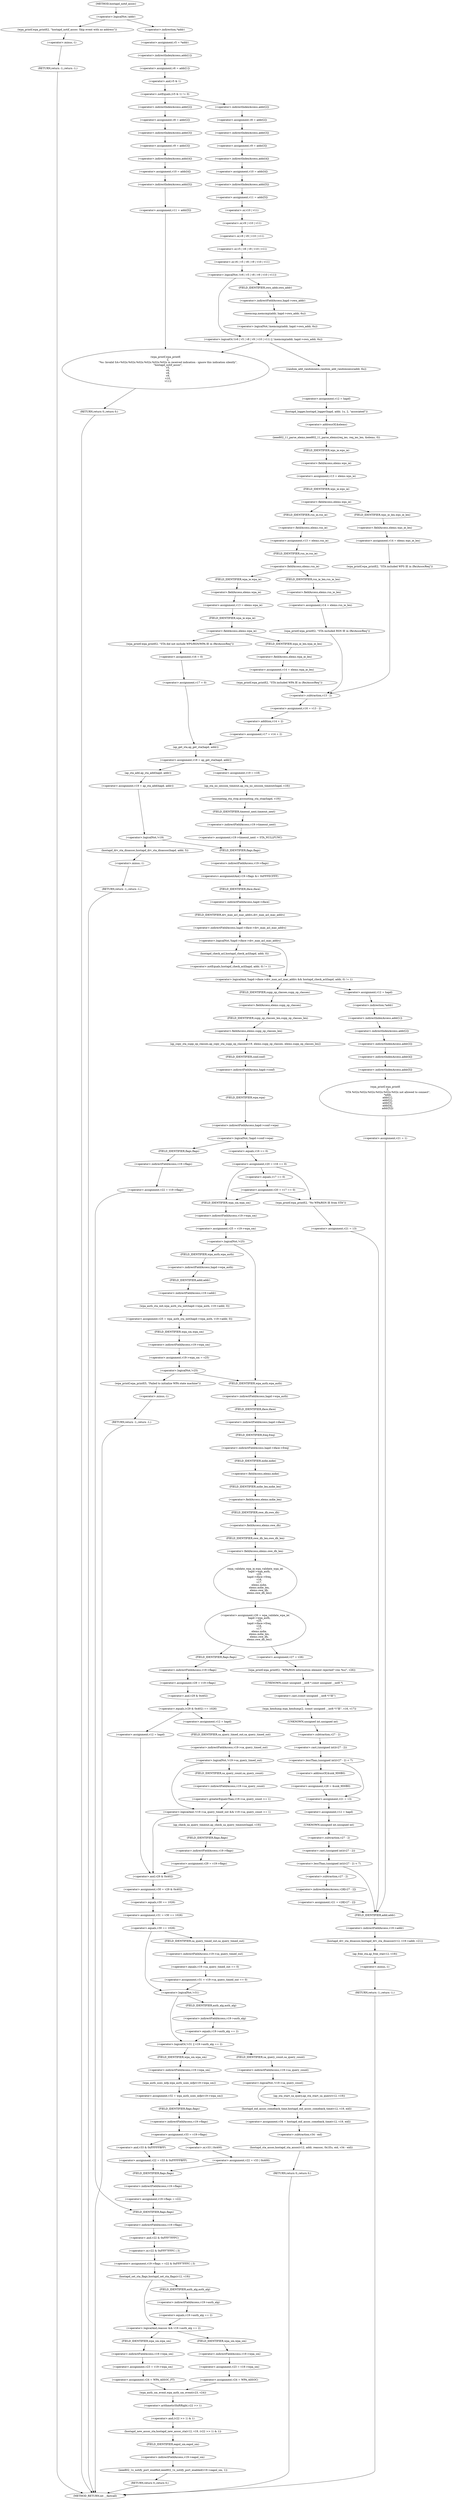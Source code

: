 digraph hostapd_notif_assoc {  
"1000169" [label = "(<operator>.logicalNot,!addr)" ]
"1000172" [label = "(wpa_printf,wpa_printf(2, \"hostapd_notif_assoc: Skip event with no address\"))" ]
"1000175" [label = "(RETURN,return -1;,return -1;)" ]
"1000176" [label = "(<operator>.minus,-1)" ]
"1000178" [label = "(<operator>.assignment,v5 = *addr)" ]
"1000180" [label = "(<operator>.indirection,*addr)" ]
"1000182" [label = "(<operator>.assignment,v6 = addr[1])" ]
"1000184" [label = "(<operator>.indirectIndexAccess,addr[1])" ]
"1000188" [label = "(<operator>.notEquals,(v5 & 1) != 0)" ]
"1000189" [label = "(<operator>.and,v5 & 1)" ]
"1000194" [label = "(<operator>.assignment,v8 = addr[2])" ]
"1000196" [label = "(<operator>.indirectIndexAccess,addr[2])" ]
"1000199" [label = "(<operator>.assignment,v9 = addr[3])" ]
"1000201" [label = "(<operator>.indirectIndexAccess,addr[3])" ]
"1000204" [label = "(<operator>.assignment,v10 = addr[4])" ]
"1000206" [label = "(<operator>.indirectIndexAccess,addr[4])" ]
"1000209" [label = "(<operator>.assignment,v11 = addr[5])" ]
"1000211" [label = "(<operator>.indirectIndexAccess,addr[5])" ]
"1000215" [label = "(wpa_printf,wpa_printf(\n      2,\n      \"%s: Invalid SA=%02x:%02x:%02x:%02x:%02x:%02x in received indication - ignore this indication silently\",\n      \"hostapd_notif_assoc\",\n      v5,\n      v6,\n      v8,\n      v9,\n      v10,\n      v11))" ]
"1000225" [label = "(RETURN,return 0;,return 0;)" ]
"1000227" [label = "(<operator>.assignment,v8 = addr[2])" ]
"1000229" [label = "(<operator>.indirectIndexAccess,addr[2])" ]
"1000232" [label = "(<operator>.assignment,v9 = addr[3])" ]
"1000234" [label = "(<operator>.indirectIndexAccess,addr[3])" ]
"1000237" [label = "(<operator>.assignment,v10 = addr[4])" ]
"1000239" [label = "(<operator>.indirectIndexAccess,addr[4])" ]
"1000242" [label = "(<operator>.assignment,v11 = addr[5])" ]
"1000244" [label = "(<operator>.indirectIndexAccess,addr[5])" ]
"1000248" [label = "(<operator>.logicalOr,!(v6 | v5 | v8 | v9 | v10 | v11) || !memcmp(addr, hapd->own_addr, 6u))" ]
"1000249" [label = "(<operator>.logicalNot,!(v6 | v5 | v8 | v9 | v10 | v11))" ]
"1000250" [label = "(<operator>.or,v6 | v5 | v8 | v9 | v10 | v11)" ]
"1000252" [label = "(<operator>.or,v5 | v8 | v9 | v10 | v11)" ]
"1000254" [label = "(<operator>.or,v8 | v9 | v10 | v11)" ]
"1000256" [label = "(<operator>.or,v9 | v10 | v11)" ]
"1000258" [label = "(<operator>.or,v10 | v11)" ]
"1000261" [label = "(<operator>.logicalNot,!memcmp(addr, hapd->own_addr, 6u))" ]
"1000262" [label = "(memcmp,memcmp(addr, hapd->own_addr, 6u))" ]
"1000264" [label = "(<operator>.indirectFieldAccess,hapd->own_addr)" ]
"1000266" [label = "(FIELD_IDENTIFIER,own_addr,own_addr)" ]
"1000269" [label = "(random_add_randomness,random_add_randomness(addr, 6u))" ]
"1000272" [label = "(<operator>.assignment,v12 = hapd)" ]
"1000275" [label = "(hostapd_logger,hostapd_logger(hapd, addr, 1u, 2, \"associated\"))" ]
"1000281" [label = "(ieee802_11_parse_elems,ieee802_11_parse_elems(req_ies, req_ies_len, &elems, 0))" ]
"1000284" [label = "(<operator>.addressOf,&elems)" ]
"1000287" [label = "(<operator>.assignment,v13 = elems.wps_ie)" ]
"1000289" [label = "(<operator>.fieldAccess,elems.wps_ie)" ]
"1000291" [label = "(FIELD_IDENTIFIER,wps_ie,wps_ie)" ]
"1000293" [label = "(<operator>.fieldAccess,elems.wps_ie)" ]
"1000295" [label = "(FIELD_IDENTIFIER,wps_ie,wps_ie)" ]
"1000297" [label = "(<operator>.assignment,v14 = elems.wps_ie_len)" ]
"1000299" [label = "(<operator>.fieldAccess,elems.wps_ie_len)" ]
"1000301" [label = "(FIELD_IDENTIFIER,wps_ie_len,wps_ie_len)" ]
"1000302" [label = "(wpa_printf,wpa_printf(2, \"STA included WPS IE in (Re)AssocReq\"))" ]
"1000306" [label = "(<operator>.assignment,v16 = v13 - 2)" ]
"1000308" [label = "(<operator>.subtraction,v13 - 2)" ]
"1000311" [label = "(<operator>.assignment,v17 = v14 + 2)" ]
"1000313" [label = "(<operator>.addition,v14 + 2)" ]
"1000317" [label = "(<operator>.assignment,v13 = elems.rsn_ie)" ]
"1000319" [label = "(<operator>.fieldAccess,elems.rsn_ie)" ]
"1000321" [label = "(FIELD_IDENTIFIER,rsn_ie,rsn_ie)" ]
"1000323" [label = "(<operator>.fieldAccess,elems.rsn_ie)" ]
"1000325" [label = "(FIELD_IDENTIFIER,rsn_ie,rsn_ie)" ]
"1000327" [label = "(<operator>.assignment,v14 = elems.rsn_ie_len)" ]
"1000329" [label = "(<operator>.fieldAccess,elems.rsn_ie_len)" ]
"1000331" [label = "(FIELD_IDENTIFIER,rsn_ie_len,rsn_ie_len)" ]
"1000332" [label = "(wpa_printf,wpa_printf(2, \"STA included RSN IE in (Re)AssocReq\"))" ]
"1000336" [label = "(<operator>.assignment,v13 = elems.wpa_ie)" ]
"1000338" [label = "(<operator>.fieldAccess,elems.wpa_ie)" ]
"1000340" [label = "(FIELD_IDENTIFIER,wpa_ie,wpa_ie)" ]
"1000342" [label = "(<operator>.fieldAccess,elems.wpa_ie)" ]
"1000344" [label = "(FIELD_IDENTIFIER,wpa_ie,wpa_ie)" ]
"1000346" [label = "(<operator>.assignment,v14 = elems.wpa_ie_len)" ]
"1000348" [label = "(<operator>.fieldAccess,elems.wpa_ie_len)" ]
"1000350" [label = "(FIELD_IDENTIFIER,wpa_ie_len,wpa_ie_len)" ]
"1000351" [label = "(wpa_printf,wpa_printf(2, \"STA included WPA IE in (Re)AssocReq\"))" ]
"1000355" [label = "(wpa_printf,wpa_printf(2, \"STA did not include WPS/RSN/WPA IE in (Re)AssocReq\"))" ]
"1000358" [label = "(<operator>.assignment,v16 = 0)" ]
"1000361" [label = "(<operator>.assignment,v17 = 0)" ]
"1000365" [label = "(<operator>.assignment,v18 = ap_get_sta(hapd, addr))" ]
"1000367" [label = "(ap_get_sta,ap_get_sta(hapd, addr))" ]
"1000373" [label = "(<operator>.assignment,v19 = v18)" ]
"1000376" [label = "(ap_sta_no_session_timeout,ap_sta_no_session_timeout(hapd, v18))" ]
"1000379" [label = "(accounting_sta_stop,accounting_sta_stop(hapd, v19))" ]
"1000382" [label = "(<operator>.assignment,v19->timeout_next = STA_NULLFUNC)" ]
"1000383" [label = "(<operator>.indirectFieldAccess,v19->timeout_next)" ]
"1000385" [label = "(FIELD_IDENTIFIER,timeout_next,timeout_next)" ]
"1000389" [label = "(<operator>.assignment,v19 = ap_sta_add(hapd, addr))" ]
"1000391" [label = "(ap_sta_add,ap_sta_add(hapd, addr))" ]
"1000395" [label = "(<operator>.logicalNot,!v19)" ]
"1000398" [label = "(hostapd_drv_sta_disassoc,hostapd_drv_sta_disassoc(hapd, addr, 5))" ]
"1000402" [label = "(RETURN,return -1;,return -1;)" ]
"1000403" [label = "(<operator>.minus,-1)" ]
"1000405" [label = "(<operators>.assignmentAnd,v19->flags &= 0xFFFECFFF)" ]
"1000406" [label = "(<operator>.indirectFieldAccess,v19->flags)" ]
"1000408" [label = "(FIELD_IDENTIFIER,flags,flags)" ]
"1000411" [label = "(<operator>.logicalAnd,!hapd->iface->drv_max_acl_mac_addrs && hostapd_check_acl(hapd, addr, 0) != 1)" ]
"1000412" [label = "(<operator>.logicalNot,!hapd->iface->drv_max_acl_mac_addrs)" ]
"1000413" [label = "(<operator>.indirectFieldAccess,hapd->iface->drv_max_acl_mac_addrs)" ]
"1000414" [label = "(<operator>.indirectFieldAccess,hapd->iface)" ]
"1000416" [label = "(FIELD_IDENTIFIER,iface,iface)" ]
"1000417" [label = "(FIELD_IDENTIFIER,drv_max_acl_mac_addrs,drv_max_acl_mac_addrs)" ]
"1000418" [label = "(<operator>.notEquals,hostapd_check_acl(hapd, addr, 0) != 1)" ]
"1000419" [label = "(hostapd_check_acl,hostapd_check_acl(hapd, addr, 0))" ]
"1000425" [label = "(<operator>.assignment,v12 = hapd)" ]
"1000428" [label = "(wpa_printf,wpa_printf(\n      3,\n      \"STA %02x:%02x:%02x:%02x:%02x:%02x not allowed to connect\",\n      *addr,\n      addr[1],\n      addr[2],\n      addr[3],\n      addr[4],\n      addr[5]))" ]
"1000431" [label = "(<operator>.indirection,*addr)" ]
"1000433" [label = "(<operator>.indirectIndexAccess,addr[1])" ]
"1000436" [label = "(<operator>.indirectIndexAccess,addr[2])" ]
"1000439" [label = "(<operator>.indirectIndexAccess,addr[3])" ]
"1000442" [label = "(<operator>.indirectIndexAccess,addr[4])" ]
"1000445" [label = "(<operator>.indirectIndexAccess,addr[5])" ]
"1000448" [label = "(<operator>.assignment,v21 = 1)" ]
"1000452" [label = "(ap_copy_sta_supp_op_classes,ap_copy_sta_supp_op_classes(v19, elems.supp_op_classes, elems.supp_op_classes_len))" ]
"1000454" [label = "(<operator>.fieldAccess,elems.supp_op_classes)" ]
"1000456" [label = "(FIELD_IDENTIFIER,supp_op_classes,supp_op_classes)" ]
"1000457" [label = "(<operator>.fieldAccess,elems.supp_op_classes_len)" ]
"1000459" [label = "(FIELD_IDENTIFIER,supp_op_classes_len,supp_op_classes_len)" ]
"1000461" [label = "(<operator>.logicalNot,!hapd->conf->wpa)" ]
"1000462" [label = "(<operator>.indirectFieldAccess,hapd->conf->wpa)" ]
"1000463" [label = "(<operator>.indirectFieldAccess,hapd->conf)" ]
"1000465" [label = "(FIELD_IDENTIFIER,conf,conf)" ]
"1000466" [label = "(FIELD_IDENTIFIER,wpa,wpa)" ]
"1000468" [label = "(<operator>.assignment,v22 = v19->flags)" ]
"1000470" [label = "(<operator>.indirectFieldAccess,v19->flags)" ]
"1000472" [label = "(FIELD_IDENTIFIER,flags,flags)" ]
"1000474" [label = "(<operator>.assignment,v20 = v16 == 0)" ]
"1000476" [label = "(<operator>.equals,v16 == 0)" ]
"1000481" [label = "(<operator>.assignment,v20 = v17 == 0)" ]
"1000483" [label = "(<operator>.equals,v17 == 0)" ]
"1000489" [label = "(wpa_printf,wpa_printf(2, \"No WPA/RSN IE from STA\"))" ]
"1000492" [label = "(<operator>.assignment,v21 = 13)" ]
"1000496" [label = "(hostapd_drv_sta_disassoc,hostapd_drv_sta_disassoc(v12, v19->addr, v21))" ]
"1000498" [label = "(<operator>.indirectFieldAccess,v19->addr)" ]
"1000500" [label = "(FIELD_IDENTIFIER,addr,addr)" ]
"1000502" [label = "(ap_free_sta,ap_free_sta(v12, v19))" ]
"1000505" [label = "(RETURN,return -1;,return -1;)" ]
"1000506" [label = "(<operator>.minus,-1)" ]
"1000508" [label = "(<operator>.assignment,v25 = v19->wpa_sm)" ]
"1000510" [label = "(<operator>.indirectFieldAccess,v19->wpa_sm)" ]
"1000512" [label = "(FIELD_IDENTIFIER,wpa_sm,wpa_sm)" ]
"1000514" [label = "(<operator>.logicalNot,!v25)" ]
"1000517" [label = "(<operator>.assignment,v25 = wpa_auth_sta_init(hapd->wpa_auth, v19->addr, 0))" ]
"1000519" [label = "(wpa_auth_sta_init,wpa_auth_sta_init(hapd->wpa_auth, v19->addr, 0))" ]
"1000520" [label = "(<operator>.indirectFieldAccess,hapd->wpa_auth)" ]
"1000522" [label = "(FIELD_IDENTIFIER,wpa_auth,wpa_auth)" ]
"1000523" [label = "(<operator>.indirectFieldAccess,v19->addr)" ]
"1000525" [label = "(FIELD_IDENTIFIER,addr,addr)" ]
"1000527" [label = "(<operator>.assignment,v19->wpa_sm = v25)" ]
"1000528" [label = "(<operator>.indirectFieldAccess,v19->wpa_sm)" ]
"1000530" [label = "(FIELD_IDENTIFIER,wpa_sm,wpa_sm)" ]
"1000533" [label = "(<operator>.logicalNot,!v25)" ]
"1000536" [label = "(wpa_printf,wpa_printf(5, \"Failed to initialize WPA state machine\"))" ]
"1000539" [label = "(RETURN,return -1;,return -1;)" ]
"1000540" [label = "(<operator>.minus,-1)" ]
"1000542" [label = "(<operator>.assignment,v26 = wpa_validate_wpa_ie(\n          hapd->wpa_auth,\n          v25,\n          hapd->iface->freq,\n          v16,\n          v17,\n          elems.mdie,\n          elems.mdie_len,\n          elems.owe_dh,\n          elems.owe_dh_len))" ]
"1000544" [label = "(wpa_validate_wpa_ie,wpa_validate_wpa_ie(\n          hapd->wpa_auth,\n          v25,\n          hapd->iface->freq,\n          v16,\n          v17,\n          elems.mdie,\n          elems.mdie_len,\n          elems.owe_dh,\n          elems.owe_dh_len))" ]
"1000545" [label = "(<operator>.indirectFieldAccess,hapd->wpa_auth)" ]
"1000547" [label = "(FIELD_IDENTIFIER,wpa_auth,wpa_auth)" ]
"1000549" [label = "(<operator>.indirectFieldAccess,hapd->iface->freq)" ]
"1000550" [label = "(<operator>.indirectFieldAccess,hapd->iface)" ]
"1000552" [label = "(FIELD_IDENTIFIER,iface,iface)" ]
"1000553" [label = "(FIELD_IDENTIFIER,freq,freq)" ]
"1000556" [label = "(<operator>.fieldAccess,elems.mdie)" ]
"1000558" [label = "(FIELD_IDENTIFIER,mdie,mdie)" ]
"1000559" [label = "(<operator>.fieldAccess,elems.mdie_len)" ]
"1000561" [label = "(FIELD_IDENTIFIER,mdie_len,mdie_len)" ]
"1000562" [label = "(<operator>.fieldAccess,elems.owe_dh)" ]
"1000564" [label = "(FIELD_IDENTIFIER,owe_dh,owe_dh)" ]
"1000565" [label = "(<operator>.fieldAccess,elems.owe_dh_len)" ]
"1000567" [label = "(FIELD_IDENTIFIER,owe_dh_len,owe_dh_len)" ]
"1000571" [label = "(<operator>.assignment,v27 = v26)" ]
"1000574" [label = "(wpa_printf,wpa_printf(2, \"WPA/RSN information element rejected? (res %u)\", v26))" ]
"1000578" [label = "(wpa_hexdump,wpa_hexdump(2, (const unsigned __int8 *)\"IE\", v16, v17))" ]
"1000580" [label = "(<operator>.cast,(const unsigned __int8 *)\"IE\")" ]
"1000581" [label = "(UNKNOWN,const unsigned __int8 *,const unsigned __int8 *)" ]
"1000586" [label = "(<operator>.lessThan,(unsigned int)(v27 - 2) < 7)" ]
"1000587" [label = "(<operator>.cast,(unsigned int)(v27 - 2))" ]
"1000588" [label = "(UNKNOWN,unsigned int,unsigned int)" ]
"1000589" [label = "(<operator>.subtraction,v27 - 2)" ]
"1000593" [label = "(<operator>.assignment,v28 = &unk_9D0B0)" ]
"1000595" [label = "(<operator>.addressOf,&unk_9D0B0)" ]
"1000597" [label = "(<operator>.assignment,v21 = 13)" ]
"1000600" [label = "(<operator>.assignment,v12 = hapd)" ]
"1000604" [label = "(<operator>.lessThan,(unsigned int)(v27 - 2) < 7)" ]
"1000605" [label = "(<operator>.cast,(unsigned int)(v27 - 2))" ]
"1000606" [label = "(UNKNOWN,unsigned int,unsigned int)" ]
"1000607" [label = "(<operator>.subtraction,v27 - 2)" ]
"1000611" [label = "(<operator>.assignment,v21 = v28[v27 - 2])" ]
"1000613" [label = "(<operator>.indirectIndexAccess,v28[v27 - 2])" ]
"1000615" [label = "(<operator>.subtraction,v27 - 2)" ]
"1000619" [label = "(<operator>.assignment,v29 = v19->flags)" ]
"1000621" [label = "(<operator>.indirectFieldAccess,v19->flags)" ]
"1000623" [label = "(FIELD_IDENTIFIER,flags,flags)" ]
"1000625" [label = "(<operator>.equals,(v29 & 0x402) == 1026)" ]
"1000626" [label = "(<operator>.and,v29 & 0x402)" ]
"1000631" [label = "(<operator>.assignment,v12 = hapd)" ]
"1000635" [label = "(<operator>.logicalAnd,!v19->sa_query_timed_out && v19->sa_query_count >= 1)" ]
"1000636" [label = "(<operator>.logicalNot,!v19->sa_query_timed_out)" ]
"1000637" [label = "(<operator>.indirectFieldAccess,v19->sa_query_timed_out)" ]
"1000639" [label = "(FIELD_IDENTIFIER,sa_query_timed_out,sa_query_timed_out)" ]
"1000640" [label = "(<operator>.greaterEqualsThan,v19->sa_query_count >= 1)" ]
"1000641" [label = "(<operator>.indirectFieldAccess,v19->sa_query_count)" ]
"1000643" [label = "(FIELD_IDENTIFIER,sa_query_count,sa_query_count)" ]
"1000646" [label = "(ap_check_sa_query_timeout,ap_check_sa_query_timeout(hapd, v19))" ]
"1000649" [label = "(<operator>.assignment,v29 = v19->flags)" ]
"1000651" [label = "(<operator>.indirectFieldAccess,v19->flags)" ]
"1000653" [label = "(FIELD_IDENTIFIER,flags,flags)" ]
"1000656" [label = "(<operator>.assignment,v12 = hapd)" ]
"1000659" [label = "(<operator>.assignment,v30 = v29 & 0x402)" ]
"1000661" [label = "(<operator>.and,v29 & 0x402)" ]
"1000664" [label = "(<operator>.assignment,v31 = v30 == 1026)" ]
"1000666" [label = "(<operator>.equals,v30 == 1026)" ]
"1000670" [label = "(<operator>.equals,v30 == 1026)" ]
"1000673" [label = "(<operator>.assignment,v31 = v19->sa_query_timed_out == 0)" ]
"1000675" [label = "(<operator>.equals,v19->sa_query_timed_out == 0)" ]
"1000676" [label = "(<operator>.indirectFieldAccess,v19->sa_query_timed_out)" ]
"1000678" [label = "(FIELD_IDENTIFIER,sa_query_timed_out,sa_query_timed_out)" ]
"1000681" [label = "(<operator>.logicalOr,!v31 || v19->auth_alg == 2)" ]
"1000682" [label = "(<operator>.logicalNot,!v31)" ]
"1000684" [label = "(<operator>.equals,v19->auth_alg == 2)" ]
"1000685" [label = "(<operator>.indirectFieldAccess,v19->auth_alg)" ]
"1000687" [label = "(FIELD_IDENTIFIER,auth_alg,auth_alg)" ]
"1000690" [label = "(<operator>.assignment,v32 = wpa_auth_uses_mfp(v19->wpa_sm))" ]
"1000692" [label = "(wpa_auth_uses_mfp,wpa_auth_uses_mfp(v19->wpa_sm))" ]
"1000693" [label = "(<operator>.indirectFieldAccess,v19->wpa_sm)" ]
"1000695" [label = "(FIELD_IDENTIFIER,wpa_sm,wpa_sm)" ]
"1000696" [label = "(<operator>.assignment,v33 = v19->flags)" ]
"1000698" [label = "(<operator>.indirectFieldAccess,v19->flags)" ]
"1000700" [label = "(FIELD_IDENTIFIER,flags,flags)" ]
"1000703" [label = "(<operator>.assignment,v22 = v33 | 0x400)" ]
"1000705" [label = "(<operator>.or,v33 | 0x400)" ]
"1000709" [label = "(<operator>.assignment,v22 = v33 & 0xFFFFFBFF)" ]
"1000711" [label = "(<operator>.and,v33 & 0xFFFFFBFF)" ]
"1000714" [label = "(<operator>.assignment,v19->flags = v22)" ]
"1000715" [label = "(<operator>.indirectFieldAccess,v19->flags)" ]
"1000717" [label = "(FIELD_IDENTIFIER,flags,flags)" ]
"1000720" [label = "(<operator>.assignment,v19->flags = v22 & 0xFFF7FFFC | 3)" ]
"1000721" [label = "(<operator>.indirectFieldAccess,v19->flags)" ]
"1000723" [label = "(FIELD_IDENTIFIER,flags,flags)" ]
"1000724" [label = "(<operator>.or,v22 & 0xFFF7FFFC | 3)" ]
"1000725" [label = "(<operator>.and,v22 & 0xFFF7FFFC)" ]
"1000729" [label = "(hostapd_set_sta_flags,hostapd_set_sta_flags(v12, v19))" ]
"1000733" [label = "(<operator>.logicalAnd,reassoc && v19->auth_alg == 2)" ]
"1000735" [label = "(<operator>.equals,v19->auth_alg == 2)" ]
"1000736" [label = "(<operator>.indirectFieldAccess,v19->auth_alg)" ]
"1000738" [label = "(FIELD_IDENTIFIER,auth_alg,auth_alg)" ]
"1000741" [label = "(<operator>.assignment,v23 = v19->wpa_sm)" ]
"1000743" [label = "(<operator>.indirectFieldAccess,v19->wpa_sm)" ]
"1000745" [label = "(FIELD_IDENTIFIER,wpa_sm,wpa_sm)" ]
"1000746" [label = "(<operator>.assignment,v24 = WPA_ASSOC_FT)" ]
"1000751" [label = "(<operator>.assignment,v23 = v19->wpa_sm)" ]
"1000753" [label = "(<operator>.indirectFieldAccess,v19->wpa_sm)" ]
"1000755" [label = "(FIELD_IDENTIFIER,wpa_sm,wpa_sm)" ]
"1000756" [label = "(<operator>.assignment,v24 = WPA_ASSOC)" ]
"1000759" [label = "(wpa_auth_sm_event,wpa_auth_sm_event(v23, v24))" ]
"1000762" [label = "(hostapd_new_assoc_sta,hostapd_new_assoc_sta(v12, v19, (v22 >> 1) & 1))" ]
"1000765" [label = "(<operator>.and,(v22 >> 1) & 1)" ]
"1000766" [label = "(<operator>.arithmeticShiftRight,v22 >> 1)" ]
"1000770" [label = "(ieee802_1x_notify_port_enabled,ieee802_1x_notify_port_enabled(v19->eapol_sm, 1))" ]
"1000771" [label = "(<operator>.indirectFieldAccess,v19->eapol_sm)" ]
"1000773" [label = "(FIELD_IDENTIFIER,eapol_sm,eapol_sm)" ]
"1000775" [label = "(RETURN,return 0;,return 0;)" ]
"1000778" [label = "(<operator>.logicalNot,!v19->sa_query_count)" ]
"1000779" [label = "(<operator>.indirectFieldAccess,v19->sa_query_count)" ]
"1000781" [label = "(FIELD_IDENTIFIER,sa_query_count,sa_query_count)" ]
"1000782" [label = "(ap_sta_start_sa_query,ap_sta_start_sa_query(v12, v19))" ]
"1000785" [label = "(<operator>.assignment,v34 = hostapd_eid_assoc_comeback_time(v12, v19, eid))" ]
"1000787" [label = "(hostapd_eid_assoc_comeback_time,hostapd_eid_assoc_comeback_time(v12, v19, eid))" ]
"1000791" [label = "(hostapd_sta_assoc,hostapd_sta_assoc(v12, addr, reassoc, 0x1Eu, eid, v34 - eid))" ]
"1000797" [label = "(<operator>.subtraction,v34 - eid)" ]
"1000800" [label = "(RETURN,return 0;,return 0;)" ]
"1000131" [label = "(METHOD,hostapd_notif_assoc)" ]
"1000802" [label = "(METHOD_RETURN,int __fastcall)" ]
  "1000169" -> "1000172" 
  "1000169" -> "1000180" 
  "1000172" -> "1000176" 
  "1000175" -> "1000802" 
  "1000176" -> "1000175" 
  "1000178" -> "1000184" 
  "1000180" -> "1000178" 
  "1000182" -> "1000189" 
  "1000184" -> "1000182" 
  "1000188" -> "1000196" 
  "1000188" -> "1000229" 
  "1000189" -> "1000188" 
  "1000194" -> "1000201" 
  "1000196" -> "1000194" 
  "1000199" -> "1000206" 
  "1000201" -> "1000199" 
  "1000204" -> "1000211" 
  "1000206" -> "1000204" 
  "1000209" -> "1000215" 
  "1000211" -> "1000209" 
  "1000215" -> "1000225" 
  "1000225" -> "1000802" 
  "1000227" -> "1000234" 
  "1000229" -> "1000227" 
  "1000232" -> "1000239" 
  "1000234" -> "1000232" 
  "1000237" -> "1000244" 
  "1000239" -> "1000237" 
  "1000242" -> "1000258" 
  "1000244" -> "1000242" 
  "1000248" -> "1000215" 
  "1000248" -> "1000269" 
  "1000249" -> "1000248" 
  "1000249" -> "1000266" 
  "1000250" -> "1000249" 
  "1000252" -> "1000250" 
  "1000254" -> "1000252" 
  "1000256" -> "1000254" 
  "1000258" -> "1000256" 
  "1000261" -> "1000248" 
  "1000262" -> "1000261" 
  "1000264" -> "1000262" 
  "1000266" -> "1000264" 
  "1000269" -> "1000272" 
  "1000272" -> "1000275" 
  "1000275" -> "1000284" 
  "1000281" -> "1000291" 
  "1000284" -> "1000281" 
  "1000287" -> "1000295" 
  "1000289" -> "1000287" 
  "1000291" -> "1000289" 
  "1000293" -> "1000301" 
  "1000293" -> "1000321" 
  "1000295" -> "1000293" 
  "1000297" -> "1000302" 
  "1000299" -> "1000297" 
  "1000301" -> "1000299" 
  "1000302" -> "1000308" 
  "1000306" -> "1000313" 
  "1000308" -> "1000306" 
  "1000311" -> "1000367" 
  "1000313" -> "1000311" 
  "1000317" -> "1000325" 
  "1000319" -> "1000317" 
  "1000321" -> "1000319" 
  "1000323" -> "1000331" 
  "1000323" -> "1000340" 
  "1000325" -> "1000323" 
  "1000327" -> "1000332" 
  "1000329" -> "1000327" 
  "1000331" -> "1000329" 
  "1000332" -> "1000308" 
  "1000336" -> "1000344" 
  "1000338" -> "1000336" 
  "1000340" -> "1000338" 
  "1000342" -> "1000350" 
  "1000342" -> "1000355" 
  "1000344" -> "1000342" 
  "1000346" -> "1000351" 
  "1000348" -> "1000346" 
  "1000350" -> "1000348" 
  "1000351" -> "1000308" 
  "1000355" -> "1000358" 
  "1000358" -> "1000361" 
  "1000361" -> "1000367" 
  "1000365" -> "1000373" 
  "1000365" -> "1000391" 
  "1000367" -> "1000365" 
  "1000373" -> "1000376" 
  "1000376" -> "1000379" 
  "1000379" -> "1000385" 
  "1000382" -> "1000408" 
  "1000383" -> "1000382" 
  "1000385" -> "1000383" 
  "1000389" -> "1000395" 
  "1000391" -> "1000389" 
  "1000395" -> "1000398" 
  "1000395" -> "1000408" 
  "1000398" -> "1000403" 
  "1000402" -> "1000802" 
  "1000403" -> "1000402" 
  "1000405" -> "1000416" 
  "1000406" -> "1000405" 
  "1000408" -> "1000406" 
  "1000411" -> "1000425" 
  "1000411" -> "1000456" 
  "1000412" -> "1000411" 
  "1000412" -> "1000419" 
  "1000413" -> "1000412" 
  "1000414" -> "1000417" 
  "1000416" -> "1000414" 
  "1000417" -> "1000413" 
  "1000418" -> "1000411" 
  "1000419" -> "1000418" 
  "1000425" -> "1000431" 
  "1000428" -> "1000448" 
  "1000431" -> "1000433" 
  "1000433" -> "1000436" 
  "1000436" -> "1000439" 
  "1000439" -> "1000442" 
  "1000442" -> "1000445" 
  "1000445" -> "1000428" 
  "1000448" -> "1000500" 
  "1000452" -> "1000465" 
  "1000454" -> "1000459" 
  "1000456" -> "1000454" 
  "1000457" -> "1000452" 
  "1000459" -> "1000457" 
  "1000461" -> "1000472" 
  "1000461" -> "1000476" 
  "1000462" -> "1000461" 
  "1000463" -> "1000466" 
  "1000465" -> "1000463" 
  "1000466" -> "1000462" 
  "1000468" -> "1000723" 
  "1000470" -> "1000468" 
  "1000472" -> "1000470" 
  "1000474" -> "1000483" 
  "1000474" -> "1000489" 
  "1000474" -> "1000512" 
  "1000476" -> "1000474" 
  "1000481" -> "1000489" 
  "1000481" -> "1000512" 
  "1000483" -> "1000481" 
  "1000489" -> "1000492" 
  "1000492" -> "1000500" 
  "1000496" -> "1000502" 
  "1000498" -> "1000496" 
  "1000500" -> "1000498" 
  "1000502" -> "1000506" 
  "1000505" -> "1000802" 
  "1000506" -> "1000505" 
  "1000508" -> "1000514" 
  "1000510" -> "1000508" 
  "1000512" -> "1000510" 
  "1000514" -> "1000522" 
  "1000514" -> "1000547" 
  "1000517" -> "1000530" 
  "1000519" -> "1000517" 
  "1000520" -> "1000525" 
  "1000522" -> "1000520" 
  "1000523" -> "1000519" 
  "1000525" -> "1000523" 
  "1000527" -> "1000533" 
  "1000528" -> "1000527" 
  "1000530" -> "1000528" 
  "1000533" -> "1000536" 
  "1000533" -> "1000547" 
  "1000536" -> "1000540" 
  "1000539" -> "1000802" 
  "1000540" -> "1000539" 
  "1000542" -> "1000571" 
  "1000542" -> "1000623" 
  "1000544" -> "1000542" 
  "1000545" -> "1000552" 
  "1000547" -> "1000545" 
  "1000549" -> "1000558" 
  "1000550" -> "1000553" 
  "1000552" -> "1000550" 
  "1000553" -> "1000549" 
  "1000556" -> "1000561" 
  "1000558" -> "1000556" 
  "1000559" -> "1000564" 
  "1000561" -> "1000559" 
  "1000562" -> "1000567" 
  "1000564" -> "1000562" 
  "1000565" -> "1000544" 
  "1000567" -> "1000565" 
  "1000571" -> "1000574" 
  "1000574" -> "1000581" 
  "1000578" -> "1000588" 
  "1000580" -> "1000578" 
  "1000581" -> "1000580" 
  "1000586" -> "1000595" 
  "1000586" -> "1000597" 
  "1000587" -> "1000586" 
  "1000588" -> "1000589" 
  "1000589" -> "1000587" 
  "1000593" -> "1000597" 
  "1000595" -> "1000593" 
  "1000597" -> "1000600" 
  "1000600" -> "1000606" 
  "1000604" -> "1000615" 
  "1000604" -> "1000500" 
  "1000605" -> "1000604" 
  "1000606" -> "1000607" 
  "1000607" -> "1000605" 
  "1000611" -> "1000500" 
  "1000613" -> "1000611" 
  "1000615" -> "1000613" 
  "1000619" -> "1000626" 
  "1000621" -> "1000619" 
  "1000623" -> "1000621" 
  "1000625" -> "1000631" 
  "1000625" -> "1000656" 
  "1000626" -> "1000625" 
  "1000631" -> "1000639" 
  "1000635" -> "1000646" 
  "1000635" -> "1000661" 
  "1000636" -> "1000635" 
  "1000636" -> "1000643" 
  "1000637" -> "1000636" 
  "1000639" -> "1000637" 
  "1000640" -> "1000635" 
  "1000641" -> "1000640" 
  "1000643" -> "1000641" 
  "1000646" -> "1000653" 
  "1000649" -> "1000661" 
  "1000651" -> "1000649" 
  "1000653" -> "1000651" 
  "1000656" -> "1000661" 
  "1000659" -> "1000666" 
  "1000661" -> "1000659" 
  "1000664" -> "1000670" 
  "1000666" -> "1000664" 
  "1000670" -> "1000678" 
  "1000670" -> "1000682" 
  "1000673" -> "1000682" 
  "1000675" -> "1000673" 
  "1000676" -> "1000675" 
  "1000678" -> "1000676" 
  "1000681" -> "1000695" 
  "1000681" -> "1000781" 
  "1000682" -> "1000681" 
  "1000682" -> "1000687" 
  "1000684" -> "1000681" 
  "1000685" -> "1000684" 
  "1000687" -> "1000685" 
  "1000690" -> "1000700" 
  "1000692" -> "1000690" 
  "1000693" -> "1000692" 
  "1000695" -> "1000693" 
  "1000696" -> "1000705" 
  "1000696" -> "1000711" 
  "1000698" -> "1000696" 
  "1000700" -> "1000698" 
  "1000703" -> "1000717" 
  "1000705" -> "1000703" 
  "1000709" -> "1000717" 
  "1000711" -> "1000709" 
  "1000714" -> "1000723" 
  "1000715" -> "1000714" 
  "1000717" -> "1000715" 
  "1000720" -> "1000729" 
  "1000721" -> "1000725" 
  "1000723" -> "1000721" 
  "1000724" -> "1000720" 
  "1000725" -> "1000724" 
  "1000729" -> "1000733" 
  "1000729" -> "1000738" 
  "1000733" -> "1000745" 
  "1000733" -> "1000755" 
  "1000735" -> "1000733" 
  "1000736" -> "1000735" 
  "1000738" -> "1000736" 
  "1000741" -> "1000746" 
  "1000743" -> "1000741" 
  "1000745" -> "1000743" 
  "1000746" -> "1000759" 
  "1000751" -> "1000756" 
  "1000753" -> "1000751" 
  "1000755" -> "1000753" 
  "1000756" -> "1000759" 
  "1000759" -> "1000766" 
  "1000762" -> "1000773" 
  "1000765" -> "1000762" 
  "1000766" -> "1000765" 
  "1000770" -> "1000775" 
  "1000771" -> "1000770" 
  "1000773" -> "1000771" 
  "1000775" -> "1000802" 
  "1000778" -> "1000782" 
  "1000778" -> "1000787" 
  "1000779" -> "1000778" 
  "1000781" -> "1000779" 
  "1000782" -> "1000787" 
  "1000785" -> "1000797" 
  "1000787" -> "1000785" 
  "1000791" -> "1000800" 
  "1000797" -> "1000791" 
  "1000800" -> "1000802" 
  "1000131" -> "1000169" 
}
